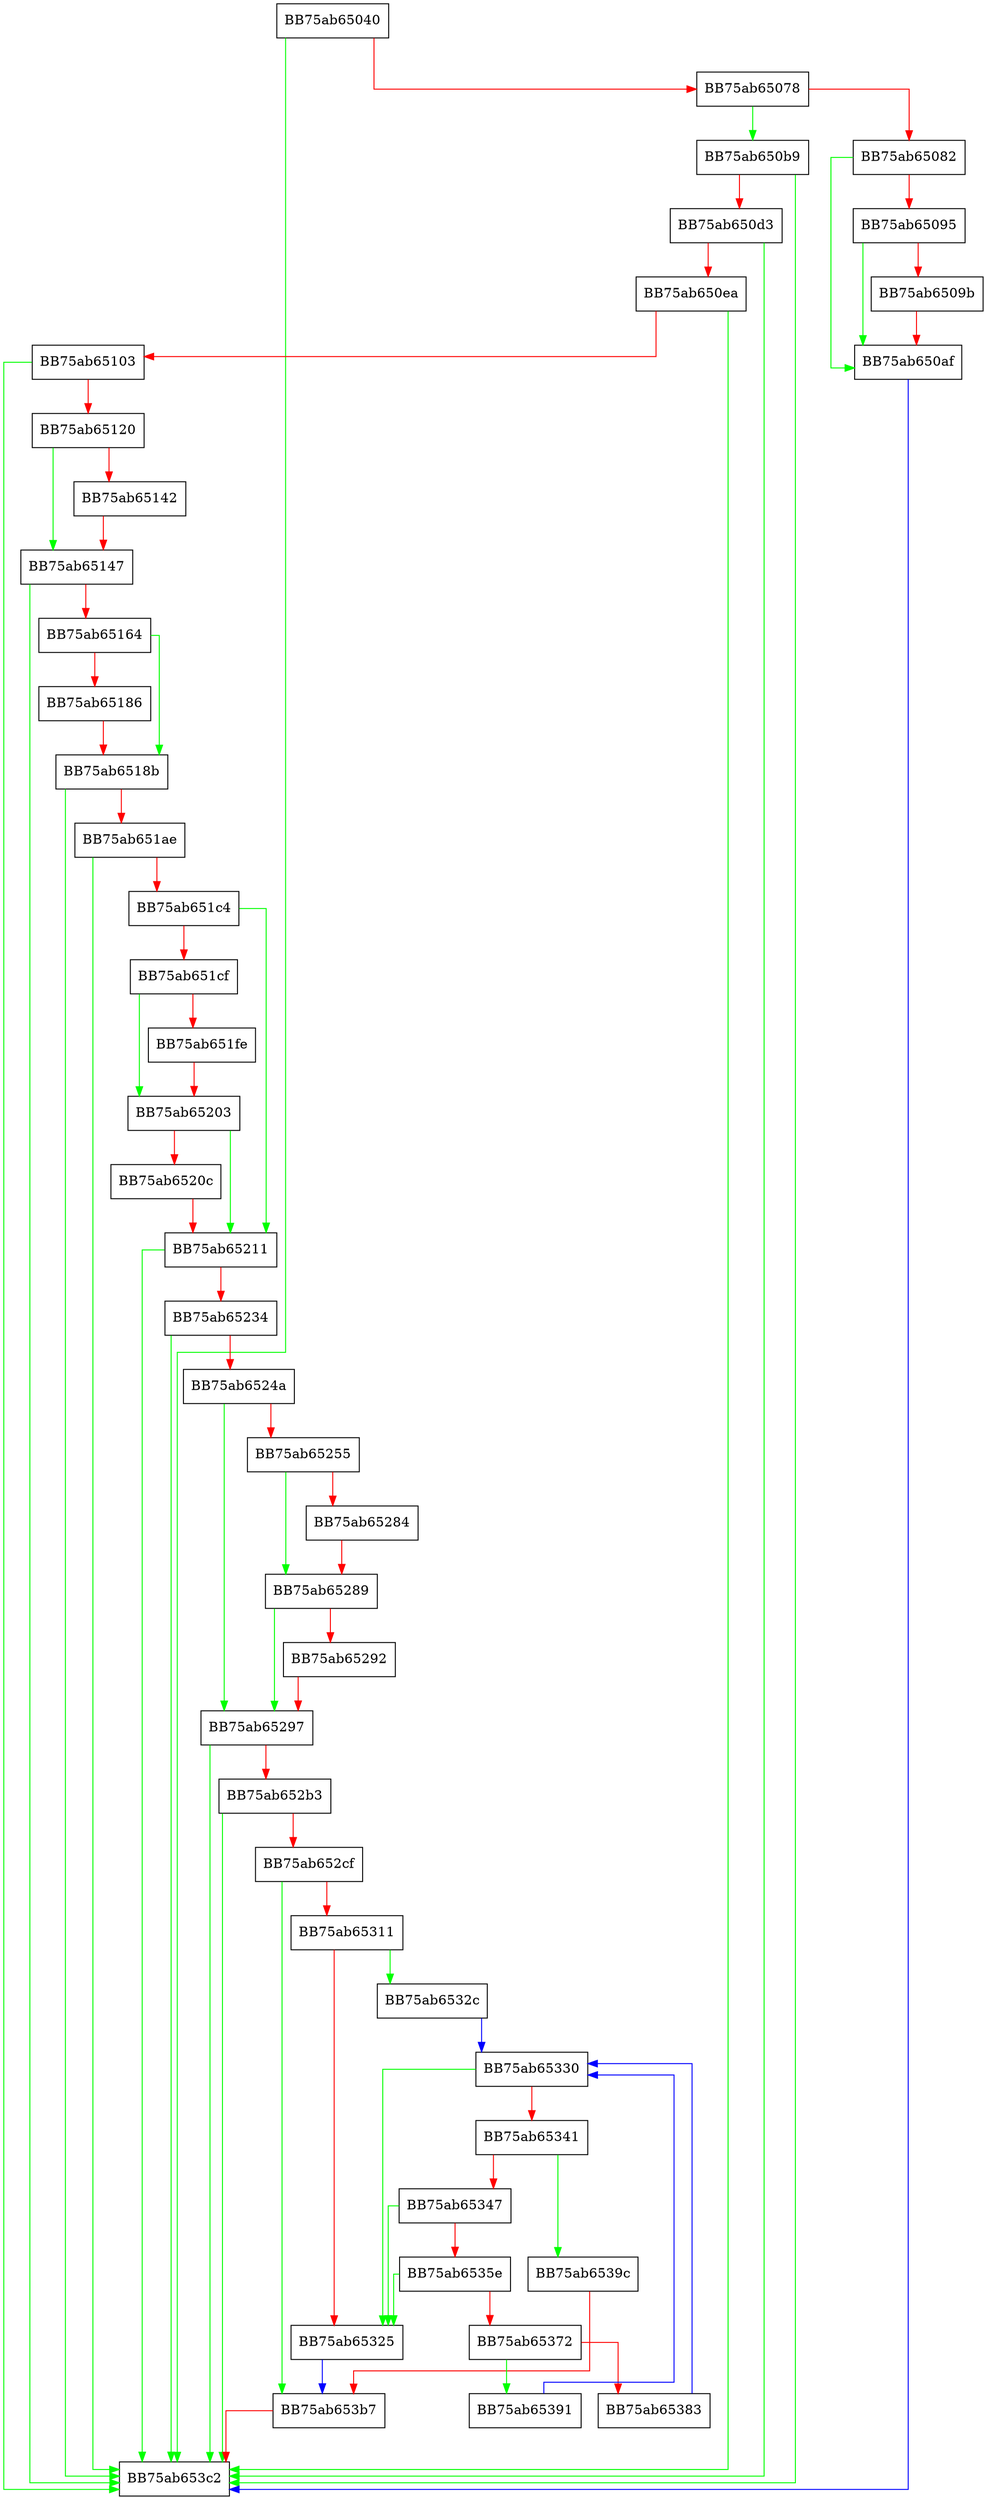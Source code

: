 digraph ReadSQLite {
  node [shape="box"];
  graph [splines=ortho];
  BB75ab65040 -> BB75ab653c2 [color="green"];
  BB75ab65040 -> BB75ab65078 [color="red"];
  BB75ab65078 -> BB75ab650b9 [color="green"];
  BB75ab65078 -> BB75ab65082 [color="red"];
  BB75ab65082 -> BB75ab650af [color="green"];
  BB75ab65082 -> BB75ab65095 [color="red"];
  BB75ab65095 -> BB75ab650af [color="green"];
  BB75ab65095 -> BB75ab6509b [color="red"];
  BB75ab6509b -> BB75ab650af [color="red"];
  BB75ab650af -> BB75ab653c2 [color="blue"];
  BB75ab650b9 -> BB75ab653c2 [color="green"];
  BB75ab650b9 -> BB75ab650d3 [color="red"];
  BB75ab650d3 -> BB75ab653c2 [color="green"];
  BB75ab650d3 -> BB75ab650ea [color="red"];
  BB75ab650ea -> BB75ab653c2 [color="green"];
  BB75ab650ea -> BB75ab65103 [color="red"];
  BB75ab65103 -> BB75ab653c2 [color="green"];
  BB75ab65103 -> BB75ab65120 [color="red"];
  BB75ab65120 -> BB75ab65147 [color="green"];
  BB75ab65120 -> BB75ab65142 [color="red"];
  BB75ab65142 -> BB75ab65147 [color="red"];
  BB75ab65147 -> BB75ab653c2 [color="green"];
  BB75ab65147 -> BB75ab65164 [color="red"];
  BB75ab65164 -> BB75ab6518b [color="green"];
  BB75ab65164 -> BB75ab65186 [color="red"];
  BB75ab65186 -> BB75ab6518b [color="red"];
  BB75ab6518b -> BB75ab653c2 [color="green"];
  BB75ab6518b -> BB75ab651ae [color="red"];
  BB75ab651ae -> BB75ab653c2 [color="green"];
  BB75ab651ae -> BB75ab651c4 [color="red"];
  BB75ab651c4 -> BB75ab65211 [color="green"];
  BB75ab651c4 -> BB75ab651cf [color="red"];
  BB75ab651cf -> BB75ab65203 [color="green"];
  BB75ab651cf -> BB75ab651fe [color="red"];
  BB75ab651fe -> BB75ab65203 [color="red"];
  BB75ab65203 -> BB75ab65211 [color="green"];
  BB75ab65203 -> BB75ab6520c [color="red"];
  BB75ab6520c -> BB75ab65211 [color="red"];
  BB75ab65211 -> BB75ab653c2 [color="green"];
  BB75ab65211 -> BB75ab65234 [color="red"];
  BB75ab65234 -> BB75ab653c2 [color="green"];
  BB75ab65234 -> BB75ab6524a [color="red"];
  BB75ab6524a -> BB75ab65297 [color="green"];
  BB75ab6524a -> BB75ab65255 [color="red"];
  BB75ab65255 -> BB75ab65289 [color="green"];
  BB75ab65255 -> BB75ab65284 [color="red"];
  BB75ab65284 -> BB75ab65289 [color="red"];
  BB75ab65289 -> BB75ab65297 [color="green"];
  BB75ab65289 -> BB75ab65292 [color="red"];
  BB75ab65292 -> BB75ab65297 [color="red"];
  BB75ab65297 -> BB75ab653c2 [color="green"];
  BB75ab65297 -> BB75ab652b3 [color="red"];
  BB75ab652b3 -> BB75ab653c2 [color="green"];
  BB75ab652b3 -> BB75ab652cf [color="red"];
  BB75ab652cf -> BB75ab653b7 [color="green"];
  BB75ab652cf -> BB75ab65311 [color="red"];
  BB75ab65311 -> BB75ab6532c [color="green"];
  BB75ab65311 -> BB75ab65325 [color="red"];
  BB75ab65325 -> BB75ab653b7 [color="blue"];
  BB75ab6532c -> BB75ab65330 [color="blue"];
  BB75ab65330 -> BB75ab65325 [color="green"];
  BB75ab65330 -> BB75ab65341 [color="red"];
  BB75ab65341 -> BB75ab6539c [color="green"];
  BB75ab65341 -> BB75ab65347 [color="red"];
  BB75ab65347 -> BB75ab65325 [color="green"];
  BB75ab65347 -> BB75ab6535e [color="red"];
  BB75ab6535e -> BB75ab65325 [color="green"];
  BB75ab6535e -> BB75ab65372 [color="red"];
  BB75ab65372 -> BB75ab65391 [color="green"];
  BB75ab65372 -> BB75ab65383 [color="red"];
  BB75ab65383 -> BB75ab65330 [color="blue"];
  BB75ab65391 -> BB75ab65330 [color="blue"];
  BB75ab6539c -> BB75ab653b7 [color="red"];
  BB75ab653b7 -> BB75ab653c2 [color="red"];
}